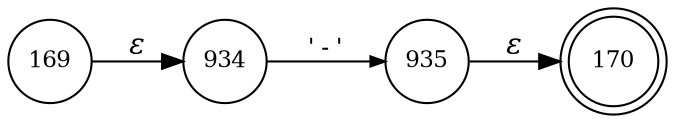 digraph ATN {
rankdir=LR;
s170[fontsize=11, label="170", shape=doublecircle, fixedsize=true, width=.6];
s934[fontsize=11,label="934", shape=circle, fixedsize=true, width=.55, peripheries=1];
s935[fontsize=11,label="935", shape=circle, fixedsize=true, width=.55, peripheries=1];
s169[fontsize=11,label="169", shape=circle, fixedsize=true, width=.55, peripheries=1];
s169 -> s934 [fontname="Times-Italic", label="&epsilon;"];
s934 -> s935 [fontsize=11, fontname="Courier", arrowsize=.7, label = "'-'", arrowhead = normal];
s935 -> s170 [fontname="Times-Italic", label="&epsilon;"];
}